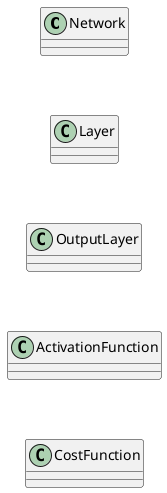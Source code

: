 @startuml

skinparam defaultFontName Inconsolata

class Network

class Layer

class OutputLayer

class ActivationFunction

class CostFunction

Network -[hidden]- Layer
Layer -[hidden]- OutputLayer
OutputLayer -[hidden]- ActivationFunction
ActivationFunction -[hidden]- CostFunction

@enduml
